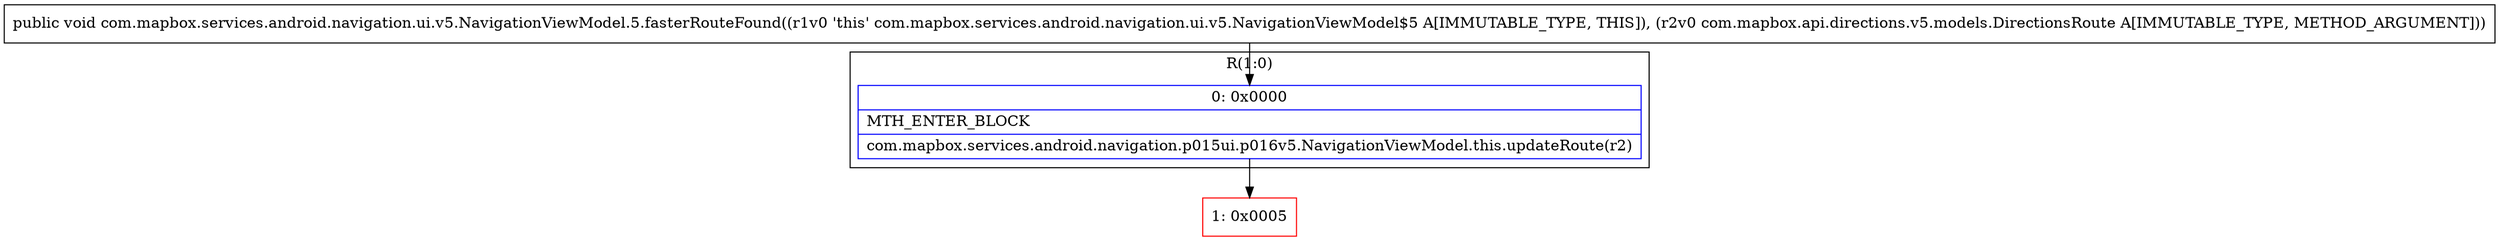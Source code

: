 digraph "CFG forcom.mapbox.services.android.navigation.ui.v5.NavigationViewModel.5.fasterRouteFound(Lcom\/mapbox\/api\/directions\/v5\/models\/DirectionsRoute;)V" {
subgraph cluster_Region_342622874 {
label = "R(1:0)";
node [shape=record,color=blue];
Node_0 [shape=record,label="{0\:\ 0x0000|MTH_ENTER_BLOCK\l|com.mapbox.services.android.navigation.p015ui.p016v5.NavigationViewModel.this.updateRoute(r2)\l}"];
}
Node_1 [shape=record,color=red,label="{1\:\ 0x0005}"];
MethodNode[shape=record,label="{public void com.mapbox.services.android.navigation.ui.v5.NavigationViewModel.5.fasterRouteFound((r1v0 'this' com.mapbox.services.android.navigation.ui.v5.NavigationViewModel$5 A[IMMUTABLE_TYPE, THIS]), (r2v0 com.mapbox.api.directions.v5.models.DirectionsRoute A[IMMUTABLE_TYPE, METHOD_ARGUMENT])) }"];
MethodNode -> Node_0;
Node_0 -> Node_1;
}

